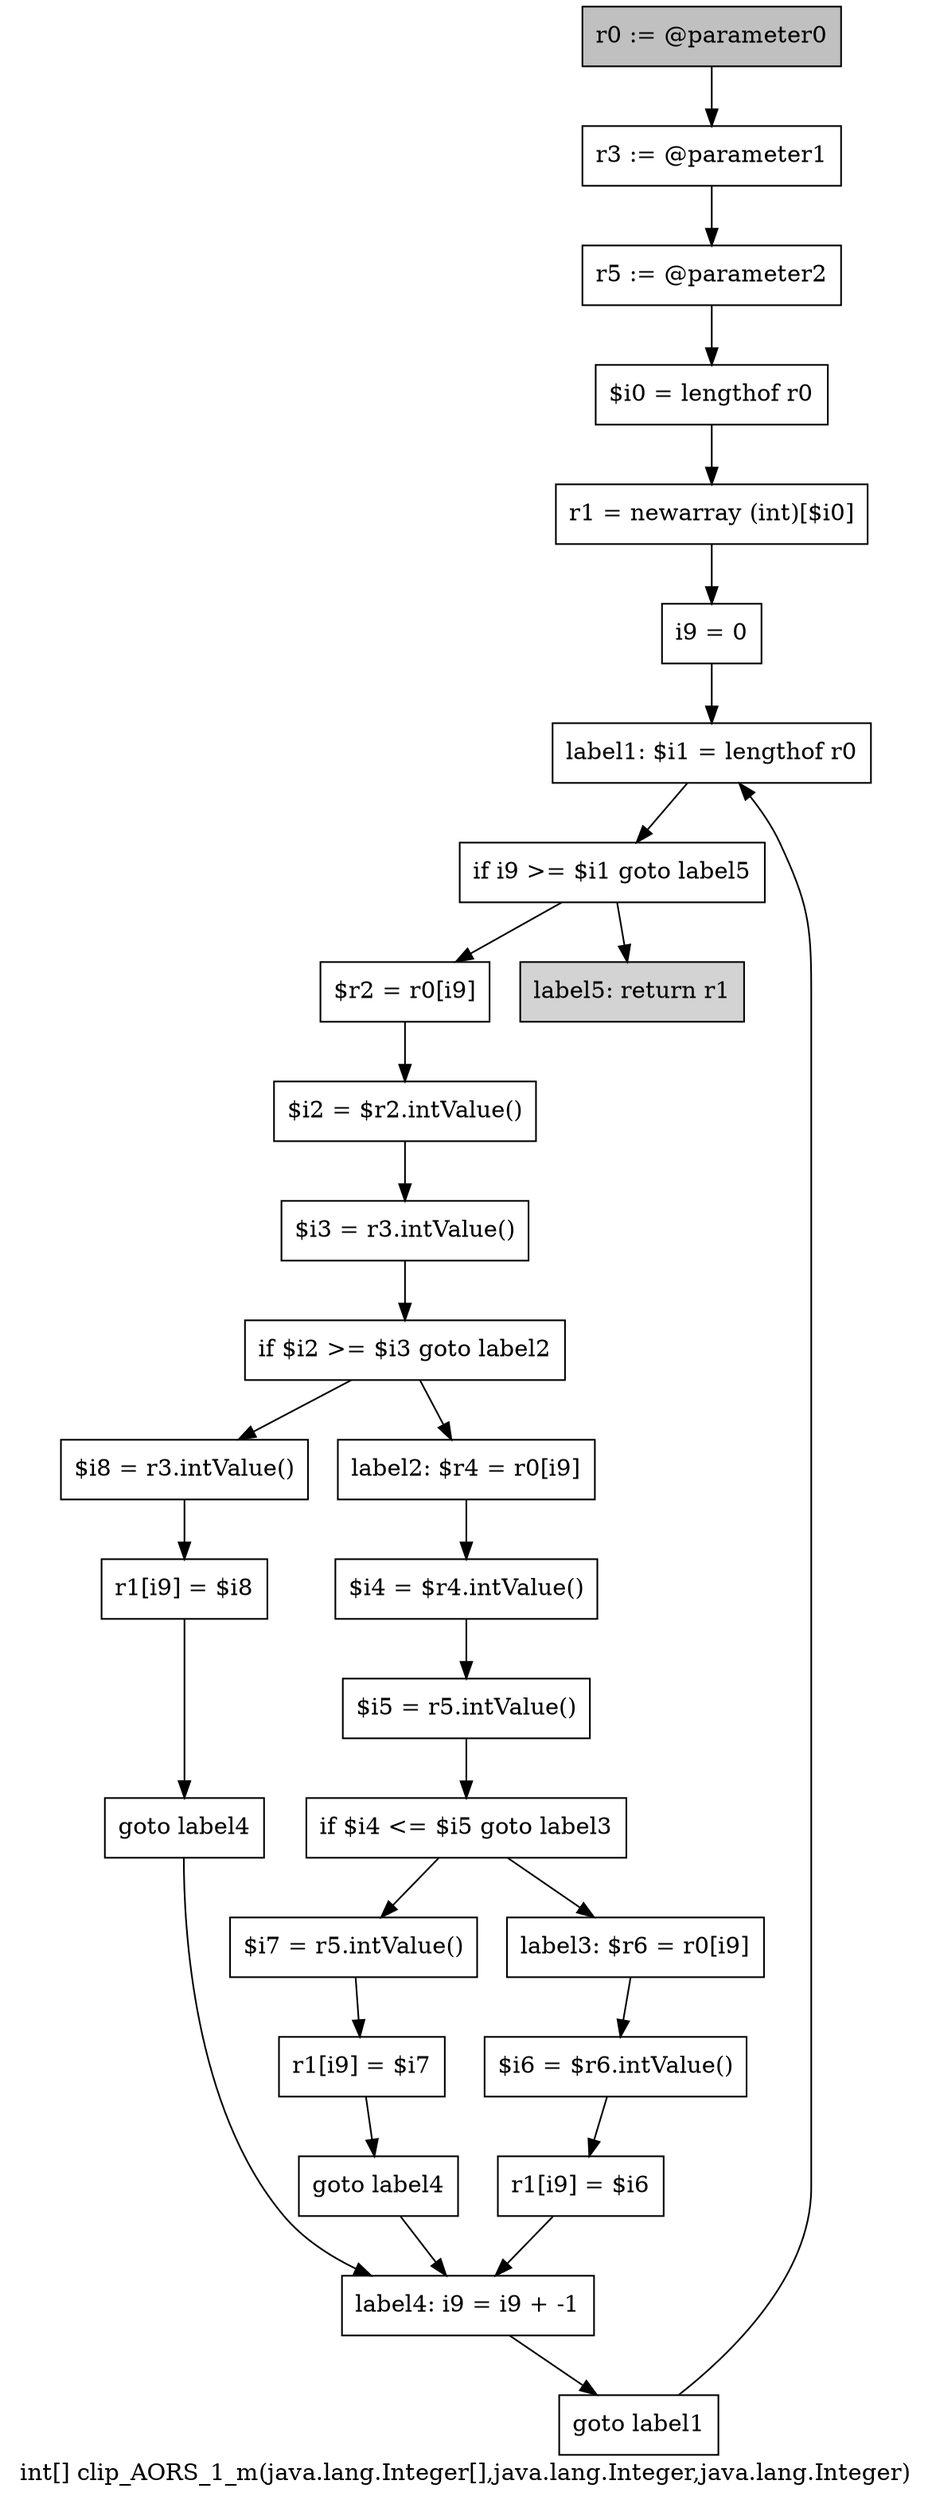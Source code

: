 digraph "int[] clip_AORS_1_m(java.lang.Integer[],java.lang.Integer,java.lang.Integer)" {
    label="int[] clip_AORS_1_m(java.lang.Integer[],java.lang.Integer,java.lang.Integer)";
    node [shape=box];
    "0" [style=filled,fillcolor=gray,label="r0 := @parameter0",];
    "1" [label="r3 := @parameter1",];
    "0"->"1";
    "2" [label="r5 := @parameter2",];
    "1"->"2";
    "3" [label="$i0 = lengthof r0",];
    "2"->"3";
    "4" [label="r1 = newarray (int)[$i0]",];
    "3"->"4";
    "5" [label="i9 = 0",];
    "4"->"5";
    "6" [label="label1: $i1 = lengthof r0",];
    "5"->"6";
    "7" [label="if i9 >= $i1 goto label5",];
    "6"->"7";
    "8" [label="$r2 = r0[i9]",];
    "7"->"8";
    "27" [style=filled,fillcolor=lightgray,label="label5: return r1",];
    "7"->"27";
    "9" [label="$i2 = $r2.intValue()",];
    "8"->"9";
    "10" [label="$i3 = r3.intValue()",];
    "9"->"10";
    "11" [label="if $i2 >= $i3 goto label2",];
    "10"->"11";
    "12" [label="$i8 = r3.intValue()",];
    "11"->"12";
    "15" [label="label2: $r4 = r0[i9]",];
    "11"->"15";
    "13" [label="r1[i9] = $i8",];
    "12"->"13";
    "14" [label="goto label4",];
    "13"->"14";
    "25" [label="label4: i9 = i9 + -1",];
    "14"->"25";
    "16" [label="$i4 = $r4.intValue()",];
    "15"->"16";
    "17" [label="$i5 = r5.intValue()",];
    "16"->"17";
    "18" [label="if $i4 <= $i5 goto label3",];
    "17"->"18";
    "19" [label="$i7 = r5.intValue()",];
    "18"->"19";
    "22" [label="label3: $r6 = r0[i9]",];
    "18"->"22";
    "20" [label="r1[i9] = $i7",];
    "19"->"20";
    "21" [label="goto label4",];
    "20"->"21";
    "21"->"25";
    "23" [label="$i6 = $r6.intValue()",];
    "22"->"23";
    "24" [label="r1[i9] = $i6",];
    "23"->"24";
    "24"->"25";
    "26" [label="goto label1",];
    "25"->"26";
    "26"->"6";
}
